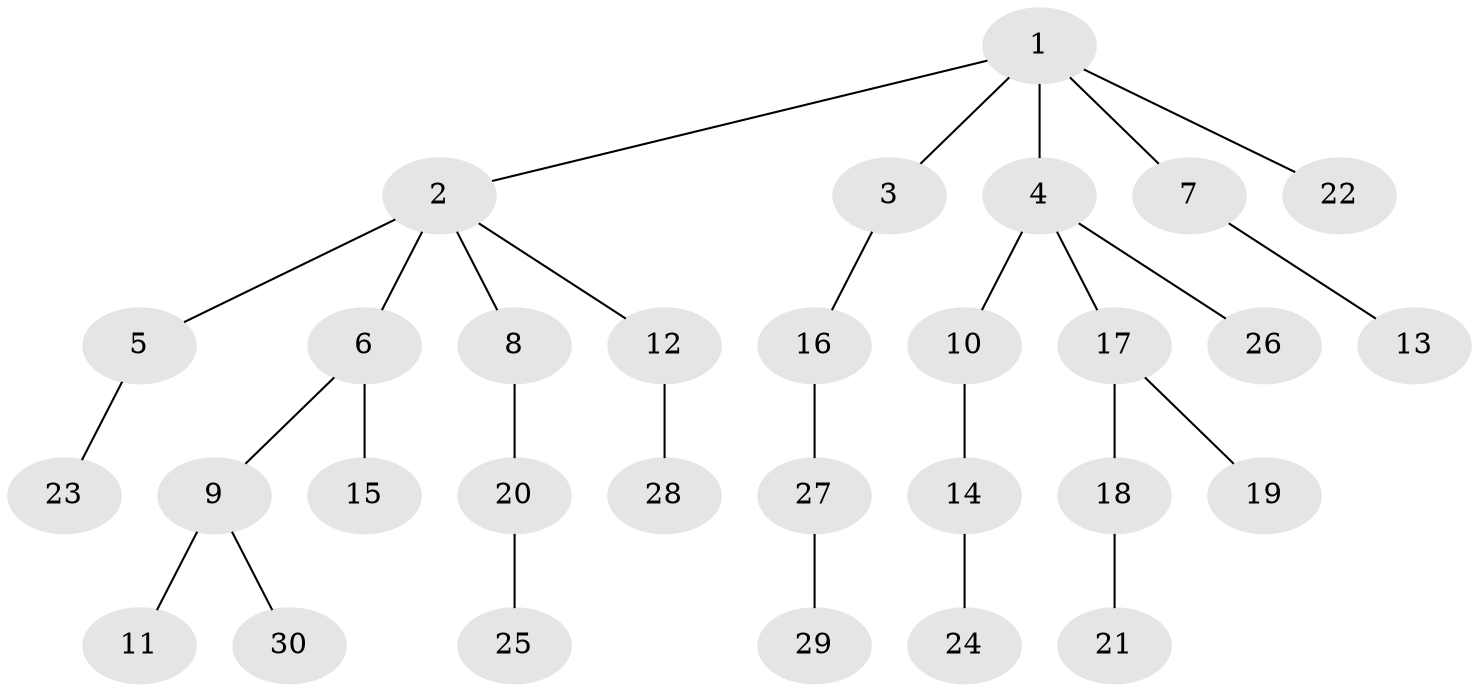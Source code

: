// original degree distribution, {6: 0.017543859649122806, 7: 0.017543859649122806, 2: 0.3333333333333333, 5: 0.017543859649122806, 3: 0.05263157894736842, 4: 0.08771929824561403, 1: 0.47368421052631576}
// Generated by graph-tools (version 1.1) at 2025/37/03/09/25 02:37:06]
// undirected, 30 vertices, 29 edges
graph export_dot {
graph [start="1"]
  node [color=gray90,style=filled];
  1;
  2;
  3;
  4;
  5;
  6;
  7;
  8;
  9;
  10;
  11;
  12;
  13;
  14;
  15;
  16;
  17;
  18;
  19;
  20;
  21;
  22;
  23;
  24;
  25;
  26;
  27;
  28;
  29;
  30;
  1 -- 2 [weight=1.0];
  1 -- 3 [weight=1.0];
  1 -- 4 [weight=1.0];
  1 -- 7 [weight=1.0];
  1 -- 22 [weight=1.0];
  2 -- 5 [weight=1.0];
  2 -- 6 [weight=2.0];
  2 -- 8 [weight=1.0];
  2 -- 12 [weight=1.0];
  3 -- 16 [weight=1.0];
  4 -- 10 [weight=1.0];
  4 -- 17 [weight=1.0];
  4 -- 26 [weight=1.0];
  5 -- 23 [weight=1.0];
  6 -- 9 [weight=1.0];
  6 -- 15 [weight=1.0];
  7 -- 13 [weight=1.0];
  8 -- 20 [weight=2.0];
  9 -- 11 [weight=1.0];
  9 -- 30 [weight=1.0];
  10 -- 14 [weight=2.0];
  12 -- 28 [weight=1.0];
  14 -- 24 [weight=1.0];
  16 -- 27 [weight=1.0];
  17 -- 18 [weight=1.0];
  17 -- 19 [weight=1.0];
  18 -- 21 [weight=1.0];
  20 -- 25 [weight=1.0];
  27 -- 29 [weight=2.0];
}
